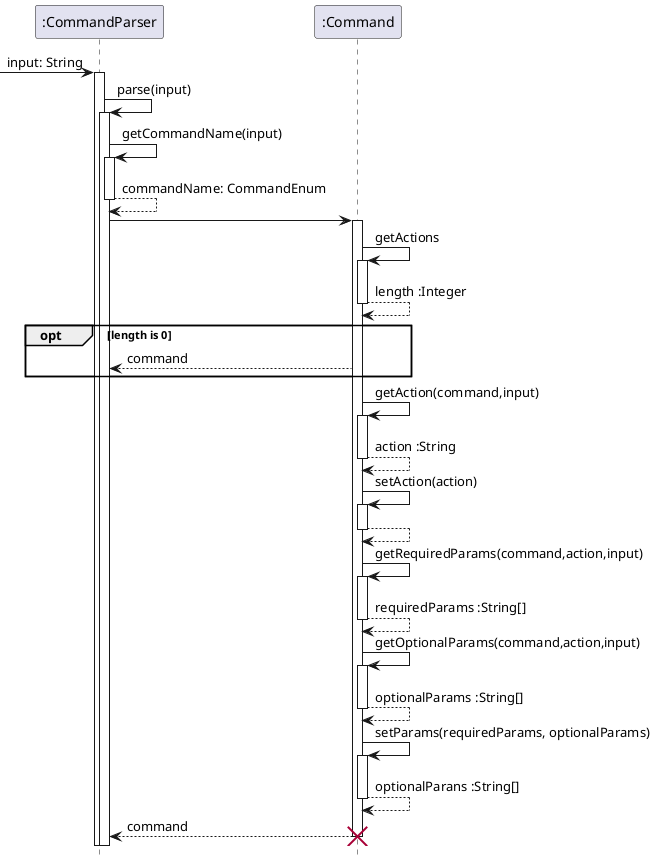 @startuml

hide footbox

 -> ":CommandParser": input: String

activate ":CommandParser"
":CommandParser" -> ":CommandParser": parse(input)
activate  ":CommandParser"
":CommandParser" -> ":CommandParser": getCommandName(input)
activate ":CommandParser"
return commandName: CommandEnum

":CommandParser" -> ":Command"
activate ":Command"

":Command" -> ":Command": getActions
activate ":Command"
return length :Integer


opt length is 0
    ":Command" --> ":CommandParser": command

   end



activate ":Command"


":Command" -> ":Command": getAction(command,input)
activate ":Command"
return action :String

":Command" -> ":Command": setAction(action)
activate ":Command"
return

":Command" -> ":Command": getRequiredParams(command,action,input)
activate ":Command"
return requiredParams :String[]

":Command" -> ":Command": getOptionalParams(command,action,input)
activate ":Command"
return optionalParams :String[]

":Command" -> ":Command": setParams(requiredParams, optionalParams)
activate ":Command"
return optionalParans :String[]


return command
destroy ":Command"
deactivate ":Command"


@enduml